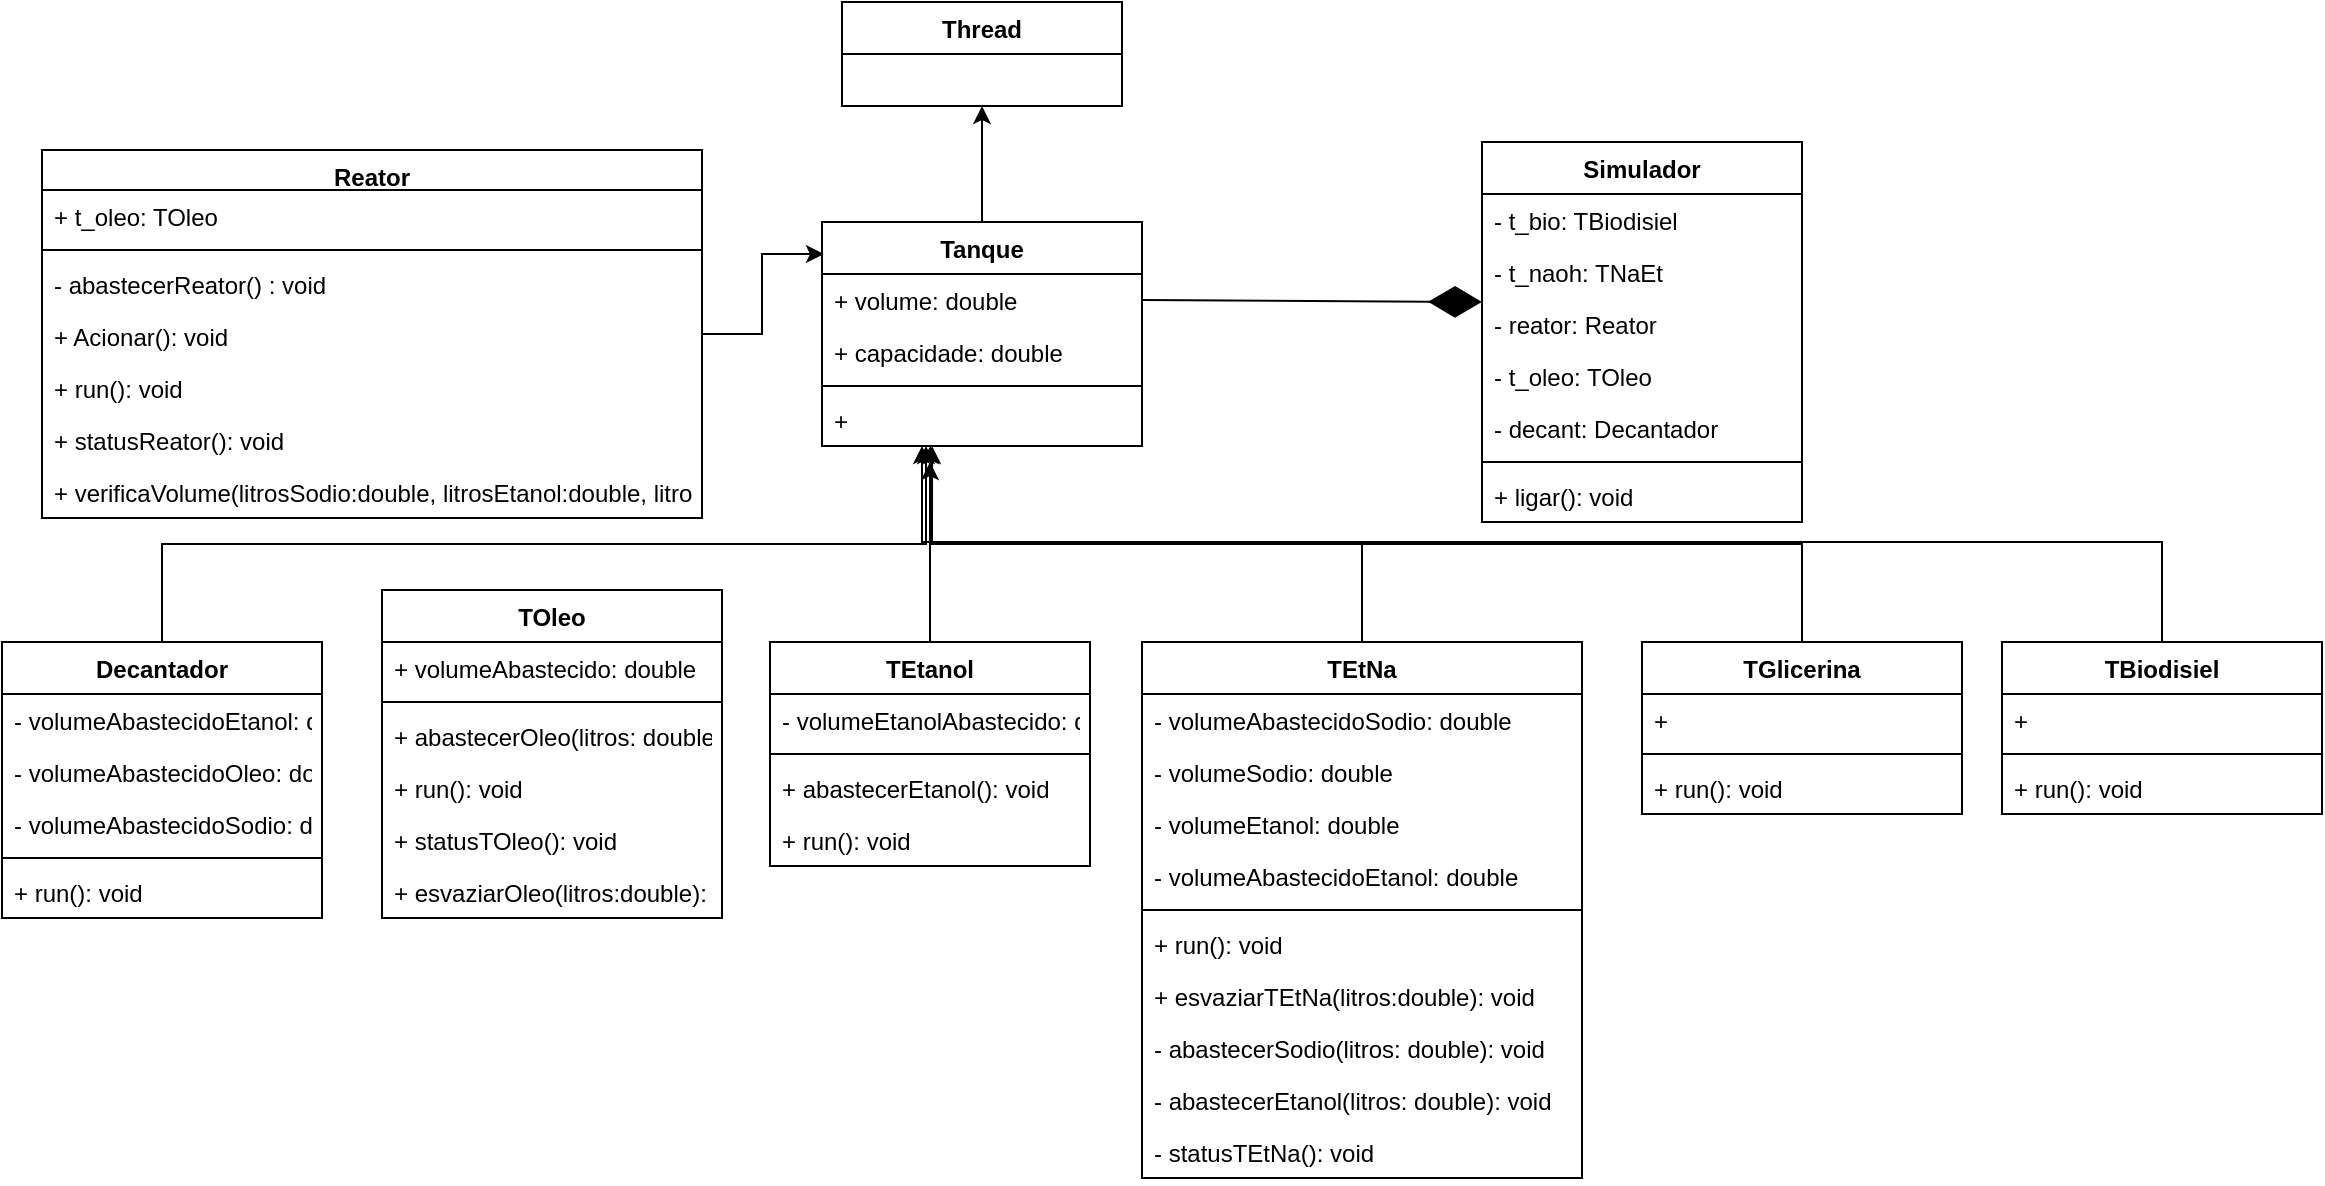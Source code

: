 <mxfile version="14.7.3" type="device"><diagram id="50DBazfEq89QItJcYpeV" name="Page-1"><mxGraphModel dx="1320" dy="450" grid="1" gridSize="10" guides="1" tooltips="1" connect="1" arrows="1" fold="1" page="1" pageScale="1" pageWidth="827" pageHeight="1169" math="0" shadow="0"><root><mxCell id="0"/><mxCell id="1" parent="0"/><mxCell id="18U6_vahq8HZzR3HdC1P-42" value="Thread" style="swimlane;fontStyle=1;childLayout=stackLayout;horizontal=1;startSize=26;fillColor=none;horizontalStack=0;resizeParent=1;resizeParentMax=0;resizeLast=0;collapsible=1;marginBottom=0;" parent="1" vertex="1"><mxGeometry x="440" y="20" width="140" height="52" as="geometry"/></mxCell><mxCell id="Lb0OCWdwoZlwFZX5IJTb-3" value="Simulador" style="swimlane;fontStyle=1;align=center;verticalAlign=top;childLayout=stackLayout;horizontal=1;startSize=26;horizontalStack=0;resizeParent=1;resizeParentMax=0;resizeLast=0;collapsible=1;marginBottom=0;" parent="1" vertex="1"><mxGeometry x="760" y="90" width="160" height="190" as="geometry"/></mxCell><mxCell id="18U6_vahq8HZzR3HdC1P-48" value="- t_bio: TBiodisiel" style="text;strokeColor=none;fillColor=none;align=left;verticalAlign=top;spacingLeft=4;spacingRight=4;overflow=hidden;rotatable=0;points=[[0,0.5],[1,0.5]];portConstraint=eastwest;" parent="Lb0OCWdwoZlwFZX5IJTb-3" vertex="1"><mxGeometry y="26" width="160" height="26" as="geometry"/></mxCell><mxCell id="18U6_vahq8HZzR3HdC1P-53" value="- t_naoh: TNaEt" style="text;strokeColor=none;fillColor=none;align=left;verticalAlign=top;spacingLeft=4;spacingRight=4;overflow=hidden;rotatable=0;points=[[0,0.5],[1,0.5]];portConstraint=eastwest;" parent="Lb0OCWdwoZlwFZX5IJTb-3" vertex="1"><mxGeometry y="52" width="160" height="26" as="geometry"/></mxCell><mxCell id="18U6_vahq8HZzR3HdC1P-52" value="- reator: Reator" style="text;strokeColor=none;fillColor=none;align=left;verticalAlign=top;spacingLeft=4;spacingRight=4;overflow=hidden;rotatable=0;points=[[0,0.5],[1,0.5]];portConstraint=eastwest;" parent="Lb0OCWdwoZlwFZX5IJTb-3" vertex="1"><mxGeometry y="78" width="160" height="26" as="geometry"/></mxCell><mxCell id="18U6_vahq8HZzR3HdC1P-47" value="- t_oleo: TOleo" style="text;strokeColor=none;fillColor=none;align=left;verticalAlign=top;spacingLeft=4;spacingRight=4;overflow=hidden;rotatable=0;points=[[0,0.5],[1,0.5]];portConstraint=eastwest;" parent="Lb0OCWdwoZlwFZX5IJTb-3" vertex="1"><mxGeometry y="104" width="160" height="26" as="geometry"/></mxCell><mxCell id="LFXxI6X1RBtY-GsUixaM-25" value="- decant: Decantador" style="text;strokeColor=none;fillColor=none;align=left;verticalAlign=top;spacingLeft=4;spacingRight=4;overflow=hidden;rotatable=0;points=[[0,0.5],[1,0.5]];portConstraint=eastwest;" vertex="1" parent="Lb0OCWdwoZlwFZX5IJTb-3"><mxGeometry y="130" width="160" height="26" as="geometry"/></mxCell><mxCell id="Lb0OCWdwoZlwFZX5IJTb-5" value="" style="line;strokeWidth=1;fillColor=none;align=left;verticalAlign=middle;spacingTop=-1;spacingLeft=3;spacingRight=3;rotatable=0;labelPosition=right;points=[];portConstraint=eastwest;" parent="Lb0OCWdwoZlwFZX5IJTb-3" vertex="1"><mxGeometry y="156" width="160" height="8" as="geometry"/></mxCell><mxCell id="Lb0OCWdwoZlwFZX5IJTb-6" value="+ ligar(): void" style="text;strokeColor=none;fillColor=none;align=left;verticalAlign=top;spacingLeft=4;spacingRight=4;overflow=hidden;rotatable=0;points=[[0,0.5],[1,0.5]];portConstraint=eastwest;" parent="Lb0OCWdwoZlwFZX5IJTb-3" vertex="1"><mxGeometry y="164" width="160" height="26" as="geometry"/></mxCell><mxCell id="b_gvVgKfuCke5dYe9YAS-7" style="edgeStyle=orthogonalEdgeStyle;rounded=0;orthogonalLoop=1;jettySize=auto;html=1;entryX=0.006;entryY=0.143;entryDx=0;entryDy=0;entryPerimeter=0;" parent="1" source="Lb0OCWdwoZlwFZX5IJTb-10" target="Lb0OCWdwoZlwFZX5IJTb-38" edge="1"><mxGeometry relative="1" as="geometry"/></mxCell><mxCell id="Lb0OCWdwoZlwFZX5IJTb-10" value="Reator" style="swimlane;fontStyle=1;align=center;verticalAlign=top;childLayout=stackLayout;horizontal=1;startSize=20;horizontalStack=0;resizeParent=1;resizeParentMax=0;resizeLast=0;collapsible=1;marginBottom=0;" parent="1" vertex="1"><mxGeometry x="40" y="94" width="330" height="184" as="geometry"/></mxCell><mxCell id="Lb0OCWdwoZlwFZX5IJTb-11" value="+ t_oleo: TOleo" style="text;strokeColor=none;fillColor=none;align=left;verticalAlign=top;spacingLeft=4;spacingRight=4;overflow=hidden;rotatable=0;points=[[0,0.5],[1,0.5]];portConstraint=eastwest;" parent="Lb0OCWdwoZlwFZX5IJTb-10" vertex="1"><mxGeometry y="20" width="330" height="26" as="geometry"/></mxCell><mxCell id="Lb0OCWdwoZlwFZX5IJTb-12" value="" style="line;strokeWidth=1;fillColor=none;align=left;verticalAlign=middle;spacingTop=-1;spacingLeft=3;spacingRight=3;rotatable=0;labelPosition=right;points=[];portConstraint=eastwest;" parent="Lb0OCWdwoZlwFZX5IJTb-10" vertex="1"><mxGeometry y="46" width="330" height="8" as="geometry"/></mxCell><mxCell id="LFXxI6X1RBtY-GsUixaM-5" value="- abastecerReator() : void" style="text;strokeColor=none;fillColor=none;align=left;verticalAlign=top;spacingLeft=4;spacingRight=4;overflow=hidden;rotatable=0;points=[[0,0.5],[1,0.5]];portConstraint=eastwest;" vertex="1" parent="Lb0OCWdwoZlwFZX5IJTb-10"><mxGeometry y="54" width="330" height="26" as="geometry"/></mxCell><mxCell id="LFXxI6X1RBtY-GsUixaM-2" value="+ Acionar(): void" style="text;strokeColor=none;fillColor=none;align=left;verticalAlign=top;spacingLeft=4;spacingRight=4;overflow=hidden;rotatable=0;points=[[0,0.5],[1,0.5]];portConstraint=eastwest;" vertex="1" parent="Lb0OCWdwoZlwFZX5IJTb-10"><mxGeometry y="80" width="330" height="26" as="geometry"/></mxCell><mxCell id="Lb0OCWdwoZlwFZX5IJTb-13" value="+ run(): void" style="text;strokeColor=none;fillColor=none;align=left;verticalAlign=top;spacingLeft=4;spacingRight=4;overflow=hidden;rotatable=0;points=[[0,0.5],[1,0.5]];portConstraint=eastwest;" parent="Lb0OCWdwoZlwFZX5IJTb-10" vertex="1"><mxGeometry y="106" width="330" height="26" as="geometry"/></mxCell><mxCell id="LFXxI6X1RBtY-GsUixaM-4" value="+ statusReator(): void" style="text;strokeColor=none;fillColor=none;align=left;verticalAlign=top;spacingLeft=4;spacingRight=4;overflow=hidden;rotatable=0;points=[[0,0.5],[1,0.5]];portConstraint=eastwest;" vertex="1" parent="Lb0OCWdwoZlwFZX5IJTb-10"><mxGeometry y="132" width="330" height="26" as="geometry"/></mxCell><mxCell id="LFXxI6X1RBtY-GsUixaM-3" value="+ verificaVolume(litrosSodio:double, litrosEtanol:double, litrosOleo:double): void" style="text;strokeColor=none;fillColor=none;align=left;verticalAlign=top;spacingLeft=4;spacingRight=4;overflow=hidden;rotatable=0;points=[[0,0.5],[1,0.5]];portConstraint=eastwest;" vertex="1" parent="Lb0OCWdwoZlwFZX5IJTb-10"><mxGeometry y="158" width="330" height="26" as="geometry"/></mxCell><mxCell id="b_gvVgKfuCke5dYe9YAS-6" style="edgeStyle=orthogonalEdgeStyle;rounded=0;orthogonalLoop=1;jettySize=auto;html=1;" parent="1" source="Lb0OCWdwoZlwFZX5IJTb-14" edge="1"><mxGeometry relative="1" as="geometry"><mxPoint x="484" y="250" as="targetPoint"/></mxGeometry></mxCell><mxCell id="Lb0OCWdwoZlwFZX5IJTb-14" value="TEtanol" style="swimlane;fontStyle=1;align=center;verticalAlign=top;childLayout=stackLayout;horizontal=1;startSize=26;horizontalStack=0;resizeParent=1;resizeParentMax=0;resizeLast=0;collapsible=1;marginBottom=0;" parent="1" vertex="1"><mxGeometry x="404" y="340" width="160" height="112" as="geometry"/></mxCell><mxCell id="Lb0OCWdwoZlwFZX5IJTb-15" value="- volumeEtanolAbastecido: double" style="text;strokeColor=none;fillColor=none;align=left;verticalAlign=top;spacingLeft=4;spacingRight=4;overflow=hidden;rotatable=0;points=[[0,0.5],[1,0.5]];portConstraint=eastwest;" parent="Lb0OCWdwoZlwFZX5IJTb-14" vertex="1"><mxGeometry y="26" width="160" height="26" as="geometry"/></mxCell><mxCell id="Lb0OCWdwoZlwFZX5IJTb-16" value="" style="line;strokeWidth=1;fillColor=none;align=left;verticalAlign=middle;spacingTop=-1;spacingLeft=3;spacingRight=3;rotatable=0;labelPosition=right;points=[];portConstraint=eastwest;" parent="Lb0OCWdwoZlwFZX5IJTb-14" vertex="1"><mxGeometry y="52" width="160" height="8" as="geometry"/></mxCell><mxCell id="Lb0OCWdwoZlwFZX5IJTb-17" value="+ abastecerEtanol(): void" style="text;strokeColor=none;fillColor=none;align=left;verticalAlign=top;spacingLeft=4;spacingRight=4;overflow=hidden;rotatable=0;points=[[0,0.5],[1,0.5]];portConstraint=eastwest;" parent="Lb0OCWdwoZlwFZX5IJTb-14" vertex="1"><mxGeometry y="60" width="160" height="26" as="geometry"/></mxCell><mxCell id="LFXxI6X1RBtY-GsUixaM-1" value="+ run(): void" style="text;strokeColor=none;fillColor=none;align=left;verticalAlign=top;spacingLeft=4;spacingRight=4;overflow=hidden;rotatable=0;points=[[0,0.5],[1,0.5]];portConstraint=eastwest;" vertex="1" parent="Lb0OCWdwoZlwFZX5IJTb-14"><mxGeometry y="86" width="160" height="26" as="geometry"/></mxCell><mxCell id="b_gvVgKfuCke5dYe9YAS-4" style="edgeStyle=orthogonalEdgeStyle;rounded=0;orthogonalLoop=1;jettySize=auto;html=1;entryX=0.325;entryY=1;entryDx=0;entryDy=0;entryPerimeter=0;" parent="1" source="Lb0OCWdwoZlwFZX5IJTb-18" target="Lb0OCWdwoZlwFZX5IJTb-41" edge="1"><mxGeometry relative="1" as="geometry"/></mxCell><mxCell id="Lb0OCWdwoZlwFZX5IJTb-18" value="Decantador" style="swimlane;fontStyle=1;align=center;verticalAlign=top;childLayout=stackLayout;horizontal=1;startSize=26;horizontalStack=0;resizeParent=1;resizeParentMax=0;resizeLast=0;collapsible=1;marginBottom=0;" parent="1" vertex="1"><mxGeometry x="20" y="340" width="160" height="138" as="geometry"/></mxCell><mxCell id="Lb0OCWdwoZlwFZX5IJTb-19" value="- volumeAbastecidoEtanol: double" style="text;strokeColor=none;fillColor=none;align=left;verticalAlign=top;spacingLeft=4;spacingRight=4;overflow=hidden;rotatable=0;points=[[0,0.5],[1,0.5]];portConstraint=eastwest;" parent="Lb0OCWdwoZlwFZX5IJTb-18" vertex="1"><mxGeometry y="26" width="160" height="26" as="geometry"/></mxCell><mxCell id="LFXxI6X1RBtY-GsUixaM-24" value="- volumeAbastecidoOleo: double" style="text;strokeColor=none;fillColor=none;align=left;verticalAlign=top;spacingLeft=4;spacingRight=4;overflow=hidden;rotatable=0;points=[[0,0.5],[1,0.5]];portConstraint=eastwest;" vertex="1" parent="Lb0OCWdwoZlwFZX5IJTb-18"><mxGeometry y="52" width="160" height="26" as="geometry"/></mxCell><mxCell id="LFXxI6X1RBtY-GsUixaM-23" value="- volumeAbastecidoSodio: double" style="text;strokeColor=none;fillColor=none;align=left;verticalAlign=top;spacingLeft=4;spacingRight=4;overflow=hidden;rotatable=0;points=[[0,0.5],[1,0.5]];portConstraint=eastwest;" vertex="1" parent="Lb0OCWdwoZlwFZX5IJTb-18"><mxGeometry y="78" width="160" height="26" as="geometry"/></mxCell><mxCell id="Lb0OCWdwoZlwFZX5IJTb-20" value="" style="line;strokeWidth=1;fillColor=none;align=left;verticalAlign=middle;spacingTop=-1;spacingLeft=3;spacingRight=3;rotatable=0;labelPosition=right;points=[];portConstraint=eastwest;" parent="Lb0OCWdwoZlwFZX5IJTb-18" vertex="1"><mxGeometry y="104" width="160" height="8" as="geometry"/></mxCell><mxCell id="Lb0OCWdwoZlwFZX5IJTb-21" value="+ run(): void" style="text;strokeColor=none;fillColor=none;align=left;verticalAlign=top;spacingLeft=4;spacingRight=4;overflow=hidden;rotatable=0;points=[[0,0.5],[1,0.5]];portConstraint=eastwest;" parent="Lb0OCWdwoZlwFZX5IJTb-18" vertex="1"><mxGeometry y="112" width="160" height="26" as="geometry"/></mxCell><mxCell id="Lb0OCWdwoZlwFZX5IJTb-22" value="TOleo" style="swimlane;fontStyle=1;align=center;verticalAlign=top;childLayout=stackLayout;horizontal=1;startSize=26;horizontalStack=0;resizeParent=1;resizeParentMax=0;resizeLast=0;collapsible=1;marginBottom=0;" parent="1" vertex="1"><mxGeometry x="210" y="314" width="170" height="164" as="geometry"/></mxCell><mxCell id="Lb0OCWdwoZlwFZX5IJTb-23" value="+ volumeAbastecido: double" style="text;strokeColor=none;fillColor=none;align=left;verticalAlign=top;spacingLeft=4;spacingRight=4;overflow=hidden;rotatable=0;points=[[0,0.5],[1,0.5]];portConstraint=eastwest;" parent="Lb0OCWdwoZlwFZX5IJTb-22" vertex="1"><mxGeometry y="26" width="170" height="26" as="geometry"/></mxCell><mxCell id="Lb0OCWdwoZlwFZX5IJTb-24" value="" style="line;strokeWidth=1;fillColor=none;align=left;verticalAlign=middle;spacingTop=-1;spacingLeft=3;spacingRight=3;rotatable=0;labelPosition=right;points=[];portConstraint=eastwest;" parent="Lb0OCWdwoZlwFZX5IJTb-22" vertex="1"><mxGeometry y="52" width="170" height="8" as="geometry"/></mxCell><mxCell id="Lb0OCWdwoZlwFZX5IJTb-25" value="+ abastecerOleo(litros: double): double" style="text;strokeColor=none;fillColor=none;align=left;verticalAlign=top;spacingLeft=4;spacingRight=4;overflow=hidden;rotatable=0;points=[[0,0.5],[1,0.5]];portConstraint=eastwest;" parent="Lb0OCWdwoZlwFZX5IJTb-22" vertex="1"><mxGeometry y="60" width="170" height="26" as="geometry"/></mxCell><mxCell id="LFXxI6X1RBtY-GsUixaM-7" value="+ run(): void" style="text;strokeColor=none;fillColor=none;align=left;verticalAlign=top;spacingLeft=4;spacingRight=4;overflow=hidden;rotatable=0;points=[[0,0.5],[1,0.5]];portConstraint=eastwest;" vertex="1" parent="Lb0OCWdwoZlwFZX5IJTb-22"><mxGeometry y="86" width="170" height="26" as="geometry"/></mxCell><mxCell id="LFXxI6X1RBtY-GsUixaM-8" value="+ statusTOleo(): void" style="text;strokeColor=none;fillColor=none;align=left;verticalAlign=top;spacingLeft=4;spacingRight=4;overflow=hidden;rotatable=0;points=[[0,0.5],[1,0.5]];portConstraint=eastwest;" vertex="1" parent="Lb0OCWdwoZlwFZX5IJTb-22"><mxGeometry y="112" width="170" height="26" as="geometry"/></mxCell><mxCell id="LFXxI6X1RBtY-GsUixaM-6" value="+ esvaziarOleo(litros:double): void" style="text;strokeColor=none;fillColor=none;align=left;verticalAlign=top;spacingLeft=4;spacingRight=4;overflow=hidden;rotatable=0;points=[[0,0.5],[1,0.5]];portConstraint=eastwest;" vertex="1" parent="Lb0OCWdwoZlwFZX5IJTb-22"><mxGeometry y="138" width="170" height="26" as="geometry"/></mxCell><mxCell id="b_gvVgKfuCke5dYe9YAS-8" style="edgeStyle=orthogonalEdgeStyle;rounded=0;orthogonalLoop=1;jettySize=auto;html=1;entryX=0.338;entryY=1;entryDx=0;entryDy=0;entryPerimeter=0;" parent="1" source="Lb0OCWdwoZlwFZX5IJTb-26" target="Lb0OCWdwoZlwFZX5IJTb-41" edge="1"><mxGeometry relative="1" as="geometry"/></mxCell><mxCell id="Lb0OCWdwoZlwFZX5IJTb-26" value="TEtNa" style="swimlane;fontStyle=1;align=center;verticalAlign=top;childLayout=stackLayout;horizontal=1;startSize=26;horizontalStack=0;resizeParent=1;resizeParentMax=0;resizeLast=0;collapsible=1;marginBottom=0;" parent="1" vertex="1"><mxGeometry x="590" y="340" width="220" height="268" as="geometry"/></mxCell><mxCell id="Lb0OCWdwoZlwFZX5IJTb-27" value="- volumeAbastecidoSodio: double" style="text;strokeColor=none;fillColor=none;align=left;verticalAlign=top;spacingLeft=4;spacingRight=4;overflow=hidden;rotatable=0;points=[[0,0.5],[1,0.5]];portConstraint=eastwest;" parent="Lb0OCWdwoZlwFZX5IJTb-26" vertex="1"><mxGeometry y="26" width="220" height="26" as="geometry"/></mxCell><mxCell id="LFXxI6X1RBtY-GsUixaM-10" value="- volumeSodio: double" style="text;strokeColor=none;fillColor=none;align=left;verticalAlign=top;spacingLeft=4;spacingRight=4;overflow=hidden;rotatable=0;points=[[0,0.5],[1,0.5]];portConstraint=eastwest;" vertex="1" parent="Lb0OCWdwoZlwFZX5IJTb-26"><mxGeometry y="52" width="220" height="26" as="geometry"/></mxCell><mxCell id="LFXxI6X1RBtY-GsUixaM-11" value="- volumeEtanol: double" style="text;strokeColor=none;fillColor=none;align=left;verticalAlign=top;spacingLeft=4;spacingRight=4;overflow=hidden;rotatable=0;points=[[0,0.5],[1,0.5]];portConstraint=eastwest;" vertex="1" parent="Lb0OCWdwoZlwFZX5IJTb-26"><mxGeometry y="78" width="220" height="26" as="geometry"/></mxCell><mxCell id="LFXxI6X1RBtY-GsUixaM-9" value="- volumeAbastecidoEtanol: double" style="text;strokeColor=none;fillColor=none;align=left;verticalAlign=top;spacingLeft=4;spacingRight=4;overflow=hidden;rotatable=0;points=[[0,0.5],[1,0.5]];portConstraint=eastwest;" vertex="1" parent="Lb0OCWdwoZlwFZX5IJTb-26"><mxGeometry y="104" width="220" height="26" as="geometry"/></mxCell><mxCell id="Lb0OCWdwoZlwFZX5IJTb-28" value="" style="line;strokeWidth=1;fillColor=none;align=left;verticalAlign=middle;spacingTop=-1;spacingLeft=3;spacingRight=3;rotatable=0;labelPosition=right;points=[];portConstraint=eastwest;" parent="Lb0OCWdwoZlwFZX5IJTb-26" vertex="1"><mxGeometry y="130" width="220" height="8" as="geometry"/></mxCell><mxCell id="Lb0OCWdwoZlwFZX5IJTb-29" value="+ run(): void" style="text;strokeColor=none;fillColor=none;align=left;verticalAlign=top;spacingLeft=4;spacingRight=4;overflow=hidden;rotatable=0;points=[[0,0.5],[1,0.5]];portConstraint=eastwest;" parent="Lb0OCWdwoZlwFZX5IJTb-26" vertex="1"><mxGeometry y="138" width="220" height="26" as="geometry"/></mxCell><mxCell id="LFXxI6X1RBtY-GsUixaM-22" value="+ esvaziarTEtNa(litros:double): void" style="text;strokeColor=none;fillColor=none;align=left;verticalAlign=top;spacingLeft=4;spacingRight=4;overflow=hidden;rotatable=0;points=[[0,0.5],[1,0.5]];portConstraint=eastwest;" vertex="1" parent="Lb0OCWdwoZlwFZX5IJTb-26"><mxGeometry y="164" width="220" height="26" as="geometry"/></mxCell><mxCell id="LFXxI6X1RBtY-GsUixaM-20" value="- abastecerSodio(litros: double): void" style="text;strokeColor=none;fillColor=none;align=left;verticalAlign=top;spacingLeft=4;spacingRight=4;overflow=hidden;rotatable=0;points=[[0,0.5],[1,0.5]];portConstraint=eastwest;" vertex="1" parent="Lb0OCWdwoZlwFZX5IJTb-26"><mxGeometry y="190" width="220" height="26" as="geometry"/></mxCell><mxCell id="LFXxI6X1RBtY-GsUixaM-19" value="- abastecerEtanol(litros: double): void" style="text;strokeColor=none;fillColor=none;align=left;verticalAlign=top;spacingLeft=4;spacingRight=4;overflow=hidden;rotatable=0;points=[[0,0.5],[1,0.5]];portConstraint=eastwest;" vertex="1" parent="Lb0OCWdwoZlwFZX5IJTb-26"><mxGeometry y="216" width="220" height="26" as="geometry"/></mxCell><mxCell id="LFXxI6X1RBtY-GsUixaM-21" value="- statusTEtNa(): void" style="text;strokeColor=none;fillColor=none;align=left;verticalAlign=top;spacingLeft=4;spacingRight=4;overflow=hidden;rotatable=0;points=[[0,0.5],[1,0.5]];portConstraint=eastwest;" vertex="1" parent="Lb0OCWdwoZlwFZX5IJTb-26"><mxGeometry y="242" width="220" height="26" as="geometry"/></mxCell><mxCell id="b_gvVgKfuCke5dYe9YAS-9" style="edgeStyle=orthogonalEdgeStyle;rounded=0;orthogonalLoop=1;jettySize=auto;html=1;entryX=0.344;entryY=1;entryDx=0;entryDy=0;entryPerimeter=0;" parent="1" source="Lb0OCWdwoZlwFZX5IJTb-30" target="Lb0OCWdwoZlwFZX5IJTb-41" edge="1"><mxGeometry relative="1" as="geometry"/></mxCell><mxCell id="Lb0OCWdwoZlwFZX5IJTb-30" value="TGlicerina" style="swimlane;fontStyle=1;align=center;verticalAlign=top;childLayout=stackLayout;horizontal=1;startSize=26;horizontalStack=0;resizeParent=1;resizeParentMax=0;resizeLast=0;collapsible=1;marginBottom=0;" parent="1" vertex="1"><mxGeometry x="840" y="340" width="160" height="86" as="geometry"/></mxCell><mxCell id="Lb0OCWdwoZlwFZX5IJTb-31" value="+ " style="text;strokeColor=none;fillColor=none;align=left;verticalAlign=top;spacingLeft=4;spacingRight=4;overflow=hidden;rotatable=0;points=[[0,0.5],[1,0.5]];portConstraint=eastwest;" parent="Lb0OCWdwoZlwFZX5IJTb-30" vertex="1"><mxGeometry y="26" width="160" height="26" as="geometry"/></mxCell><mxCell id="Lb0OCWdwoZlwFZX5IJTb-32" value="" style="line;strokeWidth=1;fillColor=none;align=left;verticalAlign=middle;spacingTop=-1;spacingLeft=3;spacingRight=3;rotatable=0;labelPosition=right;points=[];portConstraint=eastwest;" parent="Lb0OCWdwoZlwFZX5IJTb-30" vertex="1"><mxGeometry y="52" width="160" height="8" as="geometry"/></mxCell><mxCell id="Lb0OCWdwoZlwFZX5IJTb-33" value="+ run(): void" style="text;strokeColor=none;fillColor=none;align=left;verticalAlign=top;spacingLeft=4;spacingRight=4;overflow=hidden;rotatable=0;points=[[0,0.5],[1,0.5]];portConstraint=eastwest;" parent="Lb0OCWdwoZlwFZX5IJTb-30" vertex="1"><mxGeometry y="60" width="160" height="26" as="geometry"/></mxCell><mxCell id="b_gvVgKfuCke5dYe9YAS-12" style="edgeStyle=orthogonalEdgeStyle;rounded=0;orthogonalLoop=1;jettySize=auto;html=1;" parent="1" source="Lb0OCWdwoZlwFZX5IJTb-34" target="Lb0OCWdwoZlwFZX5IJTb-38" edge="1"><mxGeometry relative="1" as="geometry"><Array as="points"><mxPoint x="1100" y="290"/><mxPoint x="480" y="290"/></Array></mxGeometry></mxCell><mxCell id="Lb0OCWdwoZlwFZX5IJTb-34" value="TBiodisiel" style="swimlane;fontStyle=1;align=center;verticalAlign=top;childLayout=stackLayout;horizontal=1;startSize=26;horizontalStack=0;resizeParent=1;resizeParentMax=0;resizeLast=0;collapsible=1;marginBottom=0;" parent="1" vertex="1"><mxGeometry x="1020" y="340" width="160" height="86" as="geometry"/></mxCell><mxCell id="Lb0OCWdwoZlwFZX5IJTb-35" value="+ " style="text;strokeColor=none;fillColor=none;align=left;verticalAlign=top;spacingLeft=4;spacingRight=4;overflow=hidden;rotatable=0;points=[[0,0.5],[1,0.5]];portConstraint=eastwest;" parent="Lb0OCWdwoZlwFZX5IJTb-34" vertex="1"><mxGeometry y="26" width="160" height="26" as="geometry"/></mxCell><mxCell id="Lb0OCWdwoZlwFZX5IJTb-36" value="" style="line;strokeWidth=1;fillColor=none;align=left;verticalAlign=middle;spacingTop=-1;spacingLeft=3;spacingRight=3;rotatable=0;labelPosition=right;points=[];portConstraint=eastwest;" parent="Lb0OCWdwoZlwFZX5IJTb-34" vertex="1"><mxGeometry y="52" width="160" height="8" as="geometry"/></mxCell><mxCell id="Lb0OCWdwoZlwFZX5IJTb-37" value="+ run(): void" style="text;strokeColor=none;fillColor=none;align=left;verticalAlign=top;spacingLeft=4;spacingRight=4;overflow=hidden;rotatable=0;points=[[0,0.5],[1,0.5]];portConstraint=eastwest;" parent="Lb0OCWdwoZlwFZX5IJTb-34" vertex="1"><mxGeometry y="60" width="160" height="26" as="geometry"/></mxCell><mxCell id="b_gvVgKfuCke5dYe9YAS-10" style="edgeStyle=orthogonalEdgeStyle;rounded=0;orthogonalLoop=1;jettySize=auto;html=1;entryX=0.5;entryY=1;entryDx=0;entryDy=0;" parent="1" source="Lb0OCWdwoZlwFZX5IJTb-38" target="18U6_vahq8HZzR3HdC1P-42" edge="1"><mxGeometry relative="1" as="geometry"/></mxCell><mxCell id="Lb0OCWdwoZlwFZX5IJTb-38" value="Tanque" style="swimlane;fontStyle=1;align=center;verticalAlign=top;childLayout=stackLayout;horizontal=1;startSize=26;horizontalStack=0;resizeParent=1;resizeParentMax=0;resizeLast=0;collapsible=1;marginBottom=0;" parent="1" vertex="1"><mxGeometry x="430" y="130" width="160" height="112" as="geometry"/></mxCell><mxCell id="Lb0OCWdwoZlwFZX5IJTb-39" value="+ volume: double" style="text;strokeColor=none;fillColor=none;align=left;verticalAlign=top;spacingLeft=4;spacingRight=4;overflow=hidden;rotatable=0;points=[[0,0.5],[1,0.5]];portConstraint=eastwest;" parent="Lb0OCWdwoZlwFZX5IJTb-38" vertex="1"><mxGeometry y="26" width="160" height="26" as="geometry"/></mxCell><mxCell id="Lb0OCWdwoZlwFZX5IJTb-42" value="+ capacidade: double" style="text;strokeColor=none;fillColor=none;align=left;verticalAlign=top;spacingLeft=4;spacingRight=4;overflow=hidden;rotatable=0;points=[[0,0.5],[1,0.5]];portConstraint=eastwest;" parent="Lb0OCWdwoZlwFZX5IJTb-38" vertex="1"><mxGeometry y="52" width="160" height="26" as="geometry"/></mxCell><mxCell id="Lb0OCWdwoZlwFZX5IJTb-40" value="" style="line;strokeWidth=1;fillColor=none;align=left;verticalAlign=middle;spacingTop=-1;spacingLeft=3;spacingRight=3;rotatable=0;labelPosition=right;points=[];portConstraint=eastwest;" parent="Lb0OCWdwoZlwFZX5IJTb-38" vertex="1"><mxGeometry y="78" width="160" height="8" as="geometry"/></mxCell><mxCell id="Lb0OCWdwoZlwFZX5IJTb-41" value="+ " style="text;strokeColor=none;fillColor=none;align=left;verticalAlign=top;spacingLeft=4;spacingRight=4;overflow=hidden;rotatable=0;points=[[0,0.5],[1,0.5]];portConstraint=eastwest;" parent="Lb0OCWdwoZlwFZX5IJTb-38" vertex="1"><mxGeometry y="86" width="160" height="26" as="geometry"/></mxCell><mxCell id="b_gvVgKfuCke5dYe9YAS-1" value="" style="endArrow=diamondThin;endFill=1;endSize=24;html=1;exitX=1;exitY=0.5;exitDx=0;exitDy=0;" parent="1" source="Lb0OCWdwoZlwFZX5IJTb-39" edge="1"><mxGeometry width="160" relative="1" as="geometry"><mxPoint x="600" y="170" as="sourcePoint"/><mxPoint x="760" y="170" as="targetPoint"/></mxGeometry></mxCell></root></mxGraphModel></diagram></mxfile>